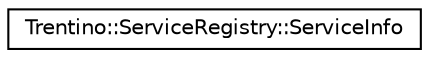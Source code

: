 digraph G
{
  edge [fontname="Helvetica",fontsize="10",labelfontname="Helvetica",labelfontsize="10"];
  node [fontname="Helvetica",fontsize="10",shape=record];
  rankdir="LR";
  Node1 [label="Trentino::ServiceRegistry::ServiceInfo",height=0.2,width=0.4,color="black", fillcolor="white", style="filled",URL="$class_trentino_1_1_service_registry_1_1_service_info.html",tooltip="Informations used to query or describe a service."];
}
